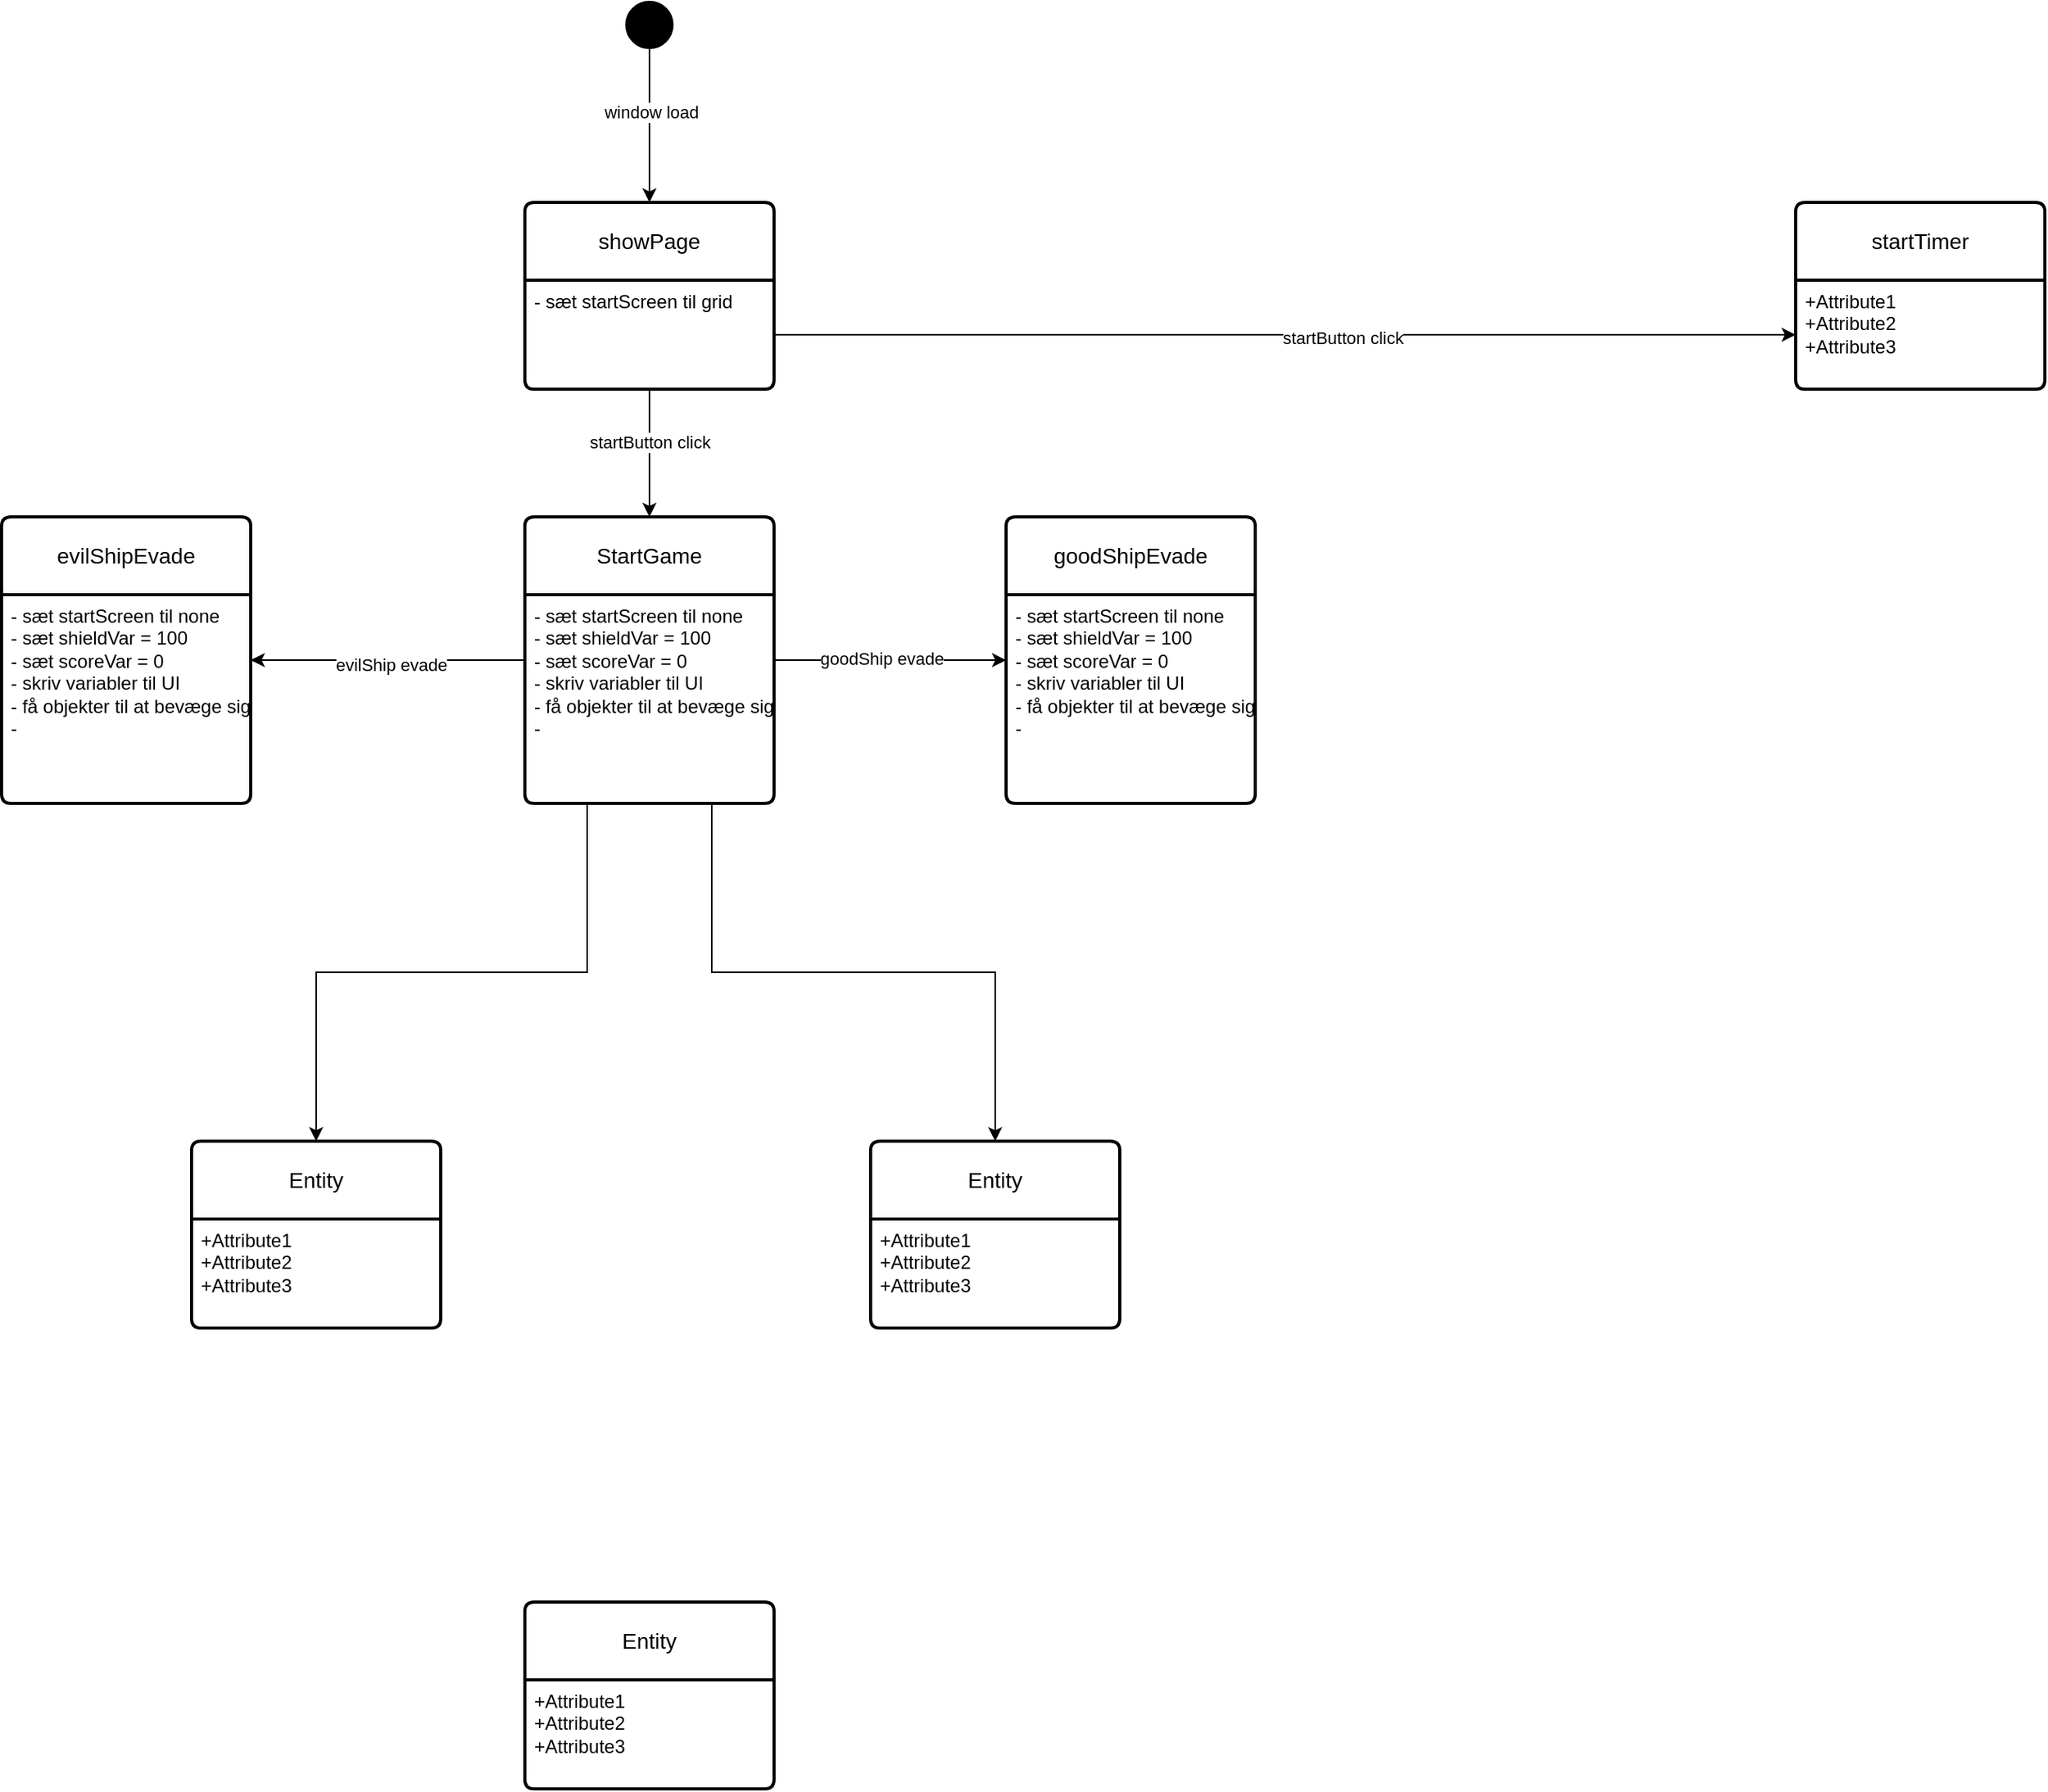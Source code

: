 <mxfile version="24.8.6">
  <diagram name="Page-1" id="e4Ca8Ja_fglyKKFl6nhc">
    <mxGraphModel dx="2280" dy="3110" grid="0" gridSize="10" guides="1" tooltips="1" connect="1" arrows="1" fold="1" page="0" pageScale="1" pageWidth="850" pageHeight="1100" math="0" shadow="0">
      <root>
        <mxCell id="0" />
        <mxCell id="1" parent="0" />
        <mxCell id="a-lMPdI2XbfMwwPseykV-7" style="edgeStyle=orthogonalEdgeStyle;rounded=0;orthogonalLoop=1;jettySize=auto;html=1;entryX=0.5;entryY=0;entryDx=0;entryDy=0;" edge="1" parent="1" source="a-lMPdI2XbfMwwPseykV-4" target="a-lMPdI2XbfMwwPseykV-5">
          <mxGeometry relative="1" as="geometry" />
        </mxCell>
        <mxCell id="a-lMPdI2XbfMwwPseykV-8" value="window load" style="edgeLabel;html=1;align=center;verticalAlign=middle;resizable=0;points=[];" vertex="1" connectable="0" parent="a-lMPdI2XbfMwwPseykV-7">
          <mxGeometry x="-0.184" y="1" relative="1" as="geometry">
            <mxPoint as="offset" />
          </mxGeometry>
        </mxCell>
        <mxCell id="a-lMPdI2XbfMwwPseykV-4" value="" style="ellipse;fillColor=strokeColor;html=1;" vertex="1" parent="1">
          <mxGeometry x="237" y="-177" width="30" height="30" as="geometry" />
        </mxCell>
        <mxCell id="a-lMPdI2XbfMwwPseykV-11" value="" style="edgeStyle=orthogonalEdgeStyle;rounded=0;orthogonalLoop=1;jettySize=auto;html=1;" edge="1" parent="1" source="a-lMPdI2XbfMwwPseykV-5" target="a-lMPdI2XbfMwwPseykV-9">
          <mxGeometry relative="1" as="geometry" />
        </mxCell>
        <mxCell id="a-lMPdI2XbfMwwPseykV-12" value="startButton click" style="edgeLabel;html=1;align=center;verticalAlign=middle;resizable=0;points=[];" vertex="1" connectable="0" parent="a-lMPdI2XbfMwwPseykV-11">
          <mxGeometry x="-0.165" relative="1" as="geometry">
            <mxPoint as="offset" />
          </mxGeometry>
        </mxCell>
        <mxCell id="a-lMPdI2XbfMwwPseykV-5" value="showPage" style="swimlane;childLayout=stackLayout;horizontal=1;startSize=50;horizontalStack=0;rounded=1;fontSize=14;fontStyle=0;strokeWidth=2;resizeParent=0;resizeLast=1;shadow=0;dashed=0;align=center;arcSize=4;whiteSpace=wrap;html=1;" vertex="1" parent="1">
          <mxGeometry x="172" y="-48" width="160" height="120" as="geometry" />
        </mxCell>
        <mxCell id="a-lMPdI2XbfMwwPseykV-6" value="- sæt startScreen til grid&lt;div&gt;&lt;br&gt;&lt;/div&gt;" style="align=left;strokeColor=none;fillColor=none;spacingLeft=4;fontSize=12;verticalAlign=top;resizable=0;rotatable=0;part=1;html=1;" vertex="1" parent="a-lMPdI2XbfMwwPseykV-5">
          <mxGeometry y="50" width="160" height="70" as="geometry" />
        </mxCell>
        <mxCell id="a-lMPdI2XbfMwwPseykV-26" value="" style="edgeStyle=orthogonalEdgeStyle;rounded=0;orthogonalLoop=1;jettySize=auto;html=1;" edge="1" parent="1" source="a-lMPdI2XbfMwwPseykV-9" target="a-lMPdI2XbfMwwPseykV-24">
          <mxGeometry relative="1" as="geometry" />
        </mxCell>
        <mxCell id="a-lMPdI2XbfMwwPseykV-28" value="evilShip evade" style="edgeLabel;html=1;align=center;verticalAlign=middle;resizable=0;points=[];" vertex="1" connectable="0" parent="a-lMPdI2XbfMwwPseykV-26">
          <mxGeometry x="-0.034" y="3" relative="1" as="geometry">
            <mxPoint x="-1" as="offset" />
          </mxGeometry>
        </mxCell>
        <mxCell id="a-lMPdI2XbfMwwPseykV-31" value="" style="edgeStyle=orthogonalEdgeStyle;rounded=0;orthogonalLoop=1;jettySize=auto;html=1;" edge="1" parent="1" source="a-lMPdI2XbfMwwPseykV-9" target="a-lMPdI2XbfMwwPseykV-29">
          <mxGeometry relative="1" as="geometry" />
        </mxCell>
        <mxCell id="a-lMPdI2XbfMwwPseykV-32" value="goodShip evade" style="edgeLabel;html=1;align=center;verticalAlign=middle;resizable=0;points=[];" vertex="1" connectable="0" parent="a-lMPdI2XbfMwwPseykV-31">
          <mxGeometry x="-0.095" y="1" relative="1" as="geometry">
            <mxPoint x="1" as="offset" />
          </mxGeometry>
        </mxCell>
        <mxCell id="a-lMPdI2XbfMwwPseykV-9" value="StartGame" style="swimlane;childLayout=stackLayout;horizontal=1;startSize=50;horizontalStack=0;rounded=1;fontSize=14;fontStyle=0;strokeWidth=2;resizeParent=0;resizeLast=1;shadow=0;dashed=0;align=center;arcSize=4;whiteSpace=wrap;html=1;" vertex="1" parent="1">
          <mxGeometry x="172" y="154" width="160" height="184" as="geometry" />
        </mxCell>
        <mxCell id="a-lMPdI2XbfMwwPseykV-10" value="- sæt startScreen til none&lt;div&gt;- sæt shieldVar = 100&lt;/div&gt;&lt;div&gt;- sæt scoreVar = 0&lt;/div&gt;&lt;div&gt;- skriv variabler til UI&lt;/div&gt;&lt;div&gt;- få objekter til at bevæge sig&lt;/div&gt;&lt;div&gt;-&amp;nbsp;&lt;/div&gt;&lt;div&gt;&lt;br&gt;&lt;/div&gt;&lt;div&gt;&lt;div&gt;&lt;br&gt;&lt;/div&gt;&lt;/div&gt;" style="align=left;strokeColor=none;fillColor=none;spacingLeft=4;fontSize=12;verticalAlign=top;resizable=1;rotatable=0;part=1;html=1;" vertex="1" parent="a-lMPdI2XbfMwwPseykV-9">
          <mxGeometry y="50" width="160" height="134" as="geometry" />
        </mxCell>
        <mxCell id="a-lMPdI2XbfMwwPseykV-24" value="evilShipEvade" style="swimlane;childLayout=stackLayout;horizontal=1;startSize=50;horizontalStack=0;rounded=1;fontSize=14;fontStyle=0;strokeWidth=2;resizeParent=0;resizeLast=1;shadow=0;dashed=0;align=center;arcSize=4;whiteSpace=wrap;html=1;" vertex="1" parent="1">
          <mxGeometry x="-164" y="154" width="160" height="184" as="geometry" />
        </mxCell>
        <mxCell id="a-lMPdI2XbfMwwPseykV-25" value="- sæt startScreen til none&lt;div&gt;- sæt shieldVar = 100&lt;/div&gt;&lt;div&gt;- sæt scoreVar = 0&lt;/div&gt;&lt;div&gt;- skriv variabler til UI&lt;/div&gt;&lt;div&gt;- få objekter til at bevæge sig&lt;/div&gt;&lt;div&gt;-&amp;nbsp;&lt;/div&gt;&lt;div&gt;&lt;br&gt;&lt;/div&gt;&lt;div&gt;&lt;div&gt;&lt;br&gt;&lt;/div&gt;&lt;/div&gt;" style="align=left;strokeColor=none;fillColor=none;spacingLeft=4;fontSize=12;verticalAlign=top;resizable=1;rotatable=0;part=1;html=1;" vertex="1" parent="a-lMPdI2XbfMwwPseykV-24">
          <mxGeometry y="50" width="160" height="134" as="geometry" />
        </mxCell>
        <mxCell id="a-lMPdI2XbfMwwPseykV-29" value="goodShipEvade" style="swimlane;childLayout=stackLayout;horizontal=1;startSize=50;horizontalStack=0;rounded=1;fontSize=14;fontStyle=0;strokeWidth=2;resizeParent=0;resizeLast=1;shadow=0;dashed=0;align=center;arcSize=4;whiteSpace=wrap;html=1;" vertex="1" parent="1">
          <mxGeometry x="481" y="154" width="160" height="184" as="geometry" />
        </mxCell>
        <mxCell id="a-lMPdI2XbfMwwPseykV-30" value="- sæt startScreen til none&lt;div&gt;- sæt shieldVar = 100&lt;/div&gt;&lt;div&gt;- sæt scoreVar = 0&lt;/div&gt;&lt;div&gt;- skriv variabler til UI&lt;/div&gt;&lt;div&gt;- få objekter til at bevæge sig&lt;/div&gt;&lt;div&gt;-&amp;nbsp;&lt;/div&gt;&lt;div&gt;&lt;br&gt;&lt;/div&gt;&lt;div&gt;&lt;div&gt;&lt;br&gt;&lt;/div&gt;&lt;/div&gt;" style="align=left;strokeColor=none;fillColor=none;spacingLeft=4;fontSize=12;verticalAlign=top;resizable=1;rotatable=0;part=1;html=1;" vertex="1" parent="a-lMPdI2XbfMwwPseykV-29">
          <mxGeometry y="50" width="160" height="134" as="geometry" />
        </mxCell>
        <mxCell id="a-lMPdI2XbfMwwPseykV-33" style="edgeStyle=orthogonalEdgeStyle;rounded=0;orthogonalLoop=1;jettySize=auto;html=1;exitX=0.25;exitY=1;exitDx=0;exitDy=0;entryX=0.5;entryY=0;entryDx=0;entryDy=0;" edge="1" parent="1" source="a-lMPdI2XbfMwwPseykV-10" target="a-lMPdI2XbfMwwPseykV-41">
          <mxGeometry relative="1" as="geometry">
            <mxPoint x="33" y="518" as="targetPoint" />
          </mxGeometry>
        </mxCell>
        <mxCell id="a-lMPdI2XbfMwwPseykV-34" style="edgeStyle=orthogonalEdgeStyle;rounded=0;orthogonalLoop=1;jettySize=auto;html=1;exitX=0.75;exitY=1;exitDx=0;exitDy=0;entryX=0.5;entryY=0;entryDx=0;entryDy=0;" edge="1" parent="1" source="a-lMPdI2XbfMwwPseykV-10" target="a-lMPdI2XbfMwwPseykV-43">
          <mxGeometry relative="1" as="geometry">
            <mxPoint x="483" y="519" as="targetPoint" />
          </mxGeometry>
        </mxCell>
        <mxCell id="a-lMPdI2XbfMwwPseykV-36" value="startTimer" style="swimlane;childLayout=stackLayout;horizontal=1;startSize=50;horizontalStack=0;rounded=1;fontSize=14;fontStyle=0;strokeWidth=2;resizeParent=0;resizeLast=1;shadow=0;dashed=0;align=center;arcSize=4;whiteSpace=wrap;html=1;" vertex="1" parent="1">
          <mxGeometry x="988" y="-48" width="160" height="120" as="geometry" />
        </mxCell>
        <mxCell id="a-lMPdI2XbfMwwPseykV-37" value="+Attribute1&#xa;+Attribute2&#xa;+Attribute3" style="align=left;strokeColor=none;fillColor=none;spacingLeft=4;fontSize=12;verticalAlign=top;resizable=0;rotatable=0;part=1;html=1;" vertex="1" parent="a-lMPdI2XbfMwwPseykV-36">
          <mxGeometry y="50" width="160" height="70" as="geometry" />
        </mxCell>
        <mxCell id="a-lMPdI2XbfMwwPseykV-39" style="edgeStyle=orthogonalEdgeStyle;rounded=0;orthogonalLoop=1;jettySize=auto;html=1;entryX=0;entryY=0.5;entryDx=0;entryDy=0;" edge="1" parent="1" source="a-lMPdI2XbfMwwPseykV-6" target="a-lMPdI2XbfMwwPseykV-37">
          <mxGeometry relative="1" as="geometry" />
        </mxCell>
        <mxCell id="a-lMPdI2XbfMwwPseykV-40" value="startButton click" style="edgeLabel;html=1;align=center;verticalAlign=middle;resizable=0;points=[];" vertex="1" connectable="0" parent="a-lMPdI2XbfMwwPseykV-39">
          <mxGeometry x="0.115" y="-2" relative="1" as="geometry">
            <mxPoint x="-1" as="offset" />
          </mxGeometry>
        </mxCell>
        <mxCell id="a-lMPdI2XbfMwwPseykV-41" value="Entity" style="swimlane;childLayout=stackLayout;horizontal=1;startSize=50;horizontalStack=0;rounded=1;fontSize=14;fontStyle=0;strokeWidth=2;resizeParent=0;resizeLast=1;shadow=0;dashed=0;align=center;arcSize=4;whiteSpace=wrap;html=1;" vertex="1" parent="1">
          <mxGeometry x="-42" y="555" width="160" height="120" as="geometry" />
        </mxCell>
        <mxCell id="a-lMPdI2XbfMwwPseykV-42" value="+Attribute1&#xa;+Attribute2&#xa;+Attribute3" style="align=left;strokeColor=none;fillColor=none;spacingLeft=4;fontSize=12;verticalAlign=top;resizable=0;rotatable=0;part=1;html=1;" vertex="1" parent="a-lMPdI2XbfMwwPseykV-41">
          <mxGeometry y="50" width="160" height="70" as="geometry" />
        </mxCell>
        <mxCell id="a-lMPdI2XbfMwwPseykV-43" value="Entity" style="swimlane;childLayout=stackLayout;horizontal=1;startSize=50;horizontalStack=0;rounded=1;fontSize=14;fontStyle=0;strokeWidth=2;resizeParent=0;resizeLast=1;shadow=0;dashed=0;align=center;arcSize=4;whiteSpace=wrap;html=1;" vertex="1" parent="1">
          <mxGeometry x="394" y="555" width="160" height="120" as="geometry" />
        </mxCell>
        <mxCell id="a-lMPdI2XbfMwwPseykV-44" value="+Attribute1&#xa;+Attribute2&#xa;+Attribute3" style="align=left;strokeColor=none;fillColor=none;spacingLeft=4;fontSize=12;verticalAlign=top;resizable=0;rotatable=0;part=1;html=1;" vertex="1" parent="a-lMPdI2XbfMwwPseykV-43">
          <mxGeometry y="50" width="160" height="70" as="geometry" />
        </mxCell>
        <mxCell id="a-lMPdI2XbfMwwPseykV-45" value="Entity" style="swimlane;childLayout=stackLayout;horizontal=1;startSize=50;horizontalStack=0;rounded=1;fontSize=14;fontStyle=0;strokeWidth=2;resizeParent=0;resizeLast=1;shadow=0;dashed=0;align=center;arcSize=4;whiteSpace=wrap;html=1;" vertex="1" parent="1">
          <mxGeometry x="172" y="851" width="160" height="120" as="geometry" />
        </mxCell>
        <mxCell id="a-lMPdI2XbfMwwPseykV-46" value="+Attribute1&#xa;+Attribute2&#xa;+Attribute3" style="align=left;strokeColor=none;fillColor=none;spacingLeft=4;fontSize=12;verticalAlign=top;resizable=0;rotatable=0;part=1;html=1;" vertex="1" parent="a-lMPdI2XbfMwwPseykV-45">
          <mxGeometry y="50" width="160" height="70" as="geometry" />
        </mxCell>
      </root>
    </mxGraphModel>
  </diagram>
</mxfile>
